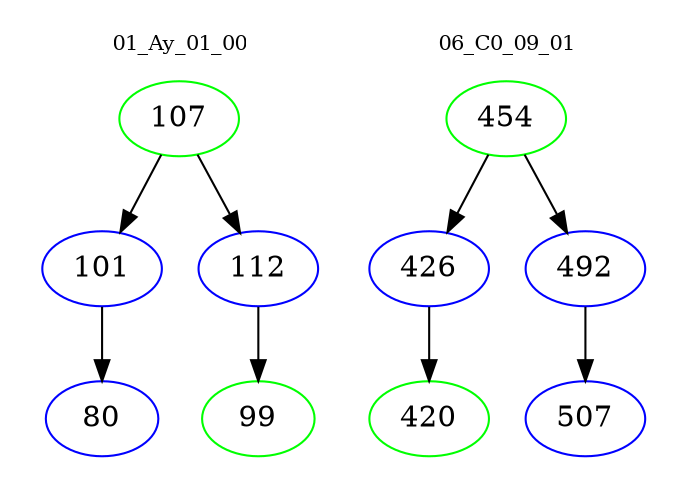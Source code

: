 digraph{
subgraph cluster_0 {
color = white
label = "01_Ay_01_00";
fontsize=10;
T0_107 [label="107", color="green"]
T0_107 -> T0_101 [color="black"]
T0_101 [label="101", color="blue"]
T0_101 -> T0_80 [color="black"]
T0_80 [label="80", color="blue"]
T0_107 -> T0_112 [color="black"]
T0_112 [label="112", color="blue"]
T0_112 -> T0_99 [color="black"]
T0_99 [label="99", color="green"]
}
subgraph cluster_1 {
color = white
label = "06_C0_09_01";
fontsize=10;
T1_454 [label="454", color="green"]
T1_454 -> T1_426 [color="black"]
T1_426 [label="426", color="blue"]
T1_426 -> T1_420 [color="black"]
T1_420 [label="420", color="green"]
T1_454 -> T1_492 [color="black"]
T1_492 [label="492", color="blue"]
T1_492 -> T1_507 [color="black"]
T1_507 [label="507", color="blue"]
}
}
